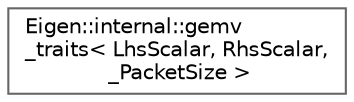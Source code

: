 digraph "Graphical Class Hierarchy"
{
 // LATEX_PDF_SIZE
  bgcolor="transparent";
  edge [fontname=Helvetica,fontsize=10,labelfontname=Helvetica,labelfontsize=10];
  node [fontname=Helvetica,fontsize=10,shape=box,height=0.2,width=0.4];
  rankdir="LR";
  Node0 [id="Node000000",label="Eigen::internal::gemv\l_traits\< LhsScalar, RhsScalar,\l _PacketSize \>",height=0.2,width=0.4,color="grey40", fillcolor="white", style="filled",URL="$classEigen_1_1internal_1_1gemv__traits.html",tooltip=" "];
}
